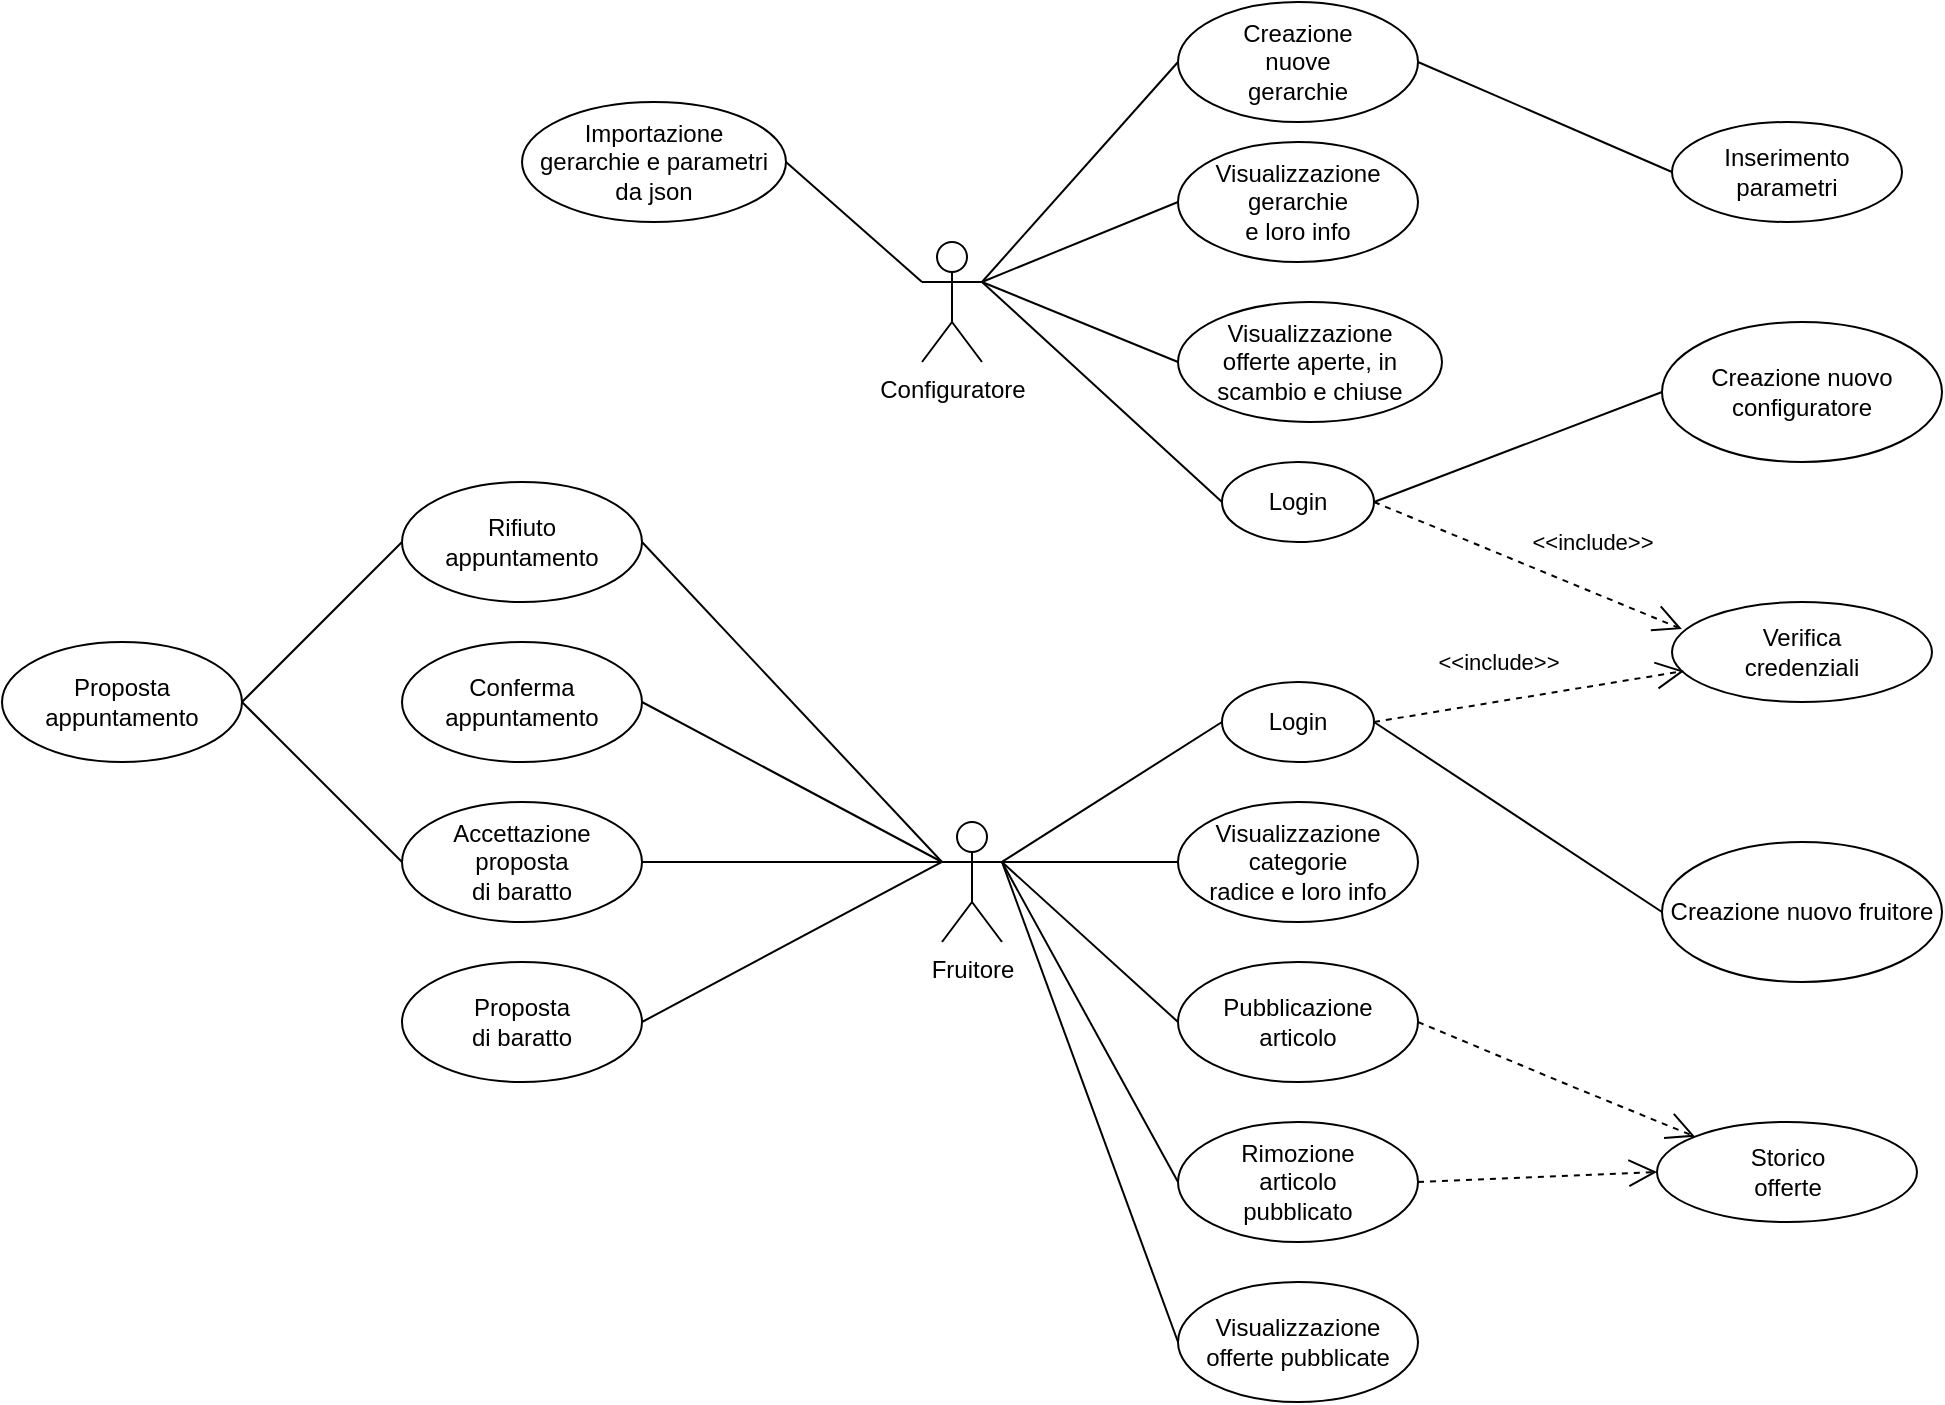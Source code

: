 <mxfile version="13.4.5" type="device"><diagram id="ZYAiFw1wwewdiPDMcUU2" name="Page-1"><mxGraphModel dx="2782" dy="958" grid="1" gridSize="10" guides="1" tooltips="1" connect="1" arrows="1" fold="1" page="1" pageScale="1" pageWidth="827" pageHeight="1169" math="0" shadow="0"><root><mxCell id="0"/><mxCell id="1" parent="0"/><mxCell id="TXBQm-DTmoamMWnY96F_-3" value="Login" style="ellipse;whiteSpace=wrap;html=1;" parent="1" vertex="1"><mxGeometry x="240" y="460" width="76" height="40" as="geometry"/></mxCell><mxCell id="TXBQm-DTmoamMWnY96F_-9" value="Fruitore" style="shape=umlActor;verticalLabelPosition=bottom;verticalAlign=top;html=1;outlineConnect=0;" parent="1" vertex="1"><mxGeometry x="100" y="530" width="30" height="60" as="geometry"/></mxCell><mxCell id="TXBQm-DTmoamMWnY96F_-10" value="" style="endArrow=none;html=1;exitX=1;exitY=0.333;exitDx=0;exitDy=0;exitPerimeter=0;entryX=0;entryY=0.5;entryDx=0;entryDy=0;" parent="1" source="TXBQm-DTmoamMWnY96F_-9" target="TXBQm-DTmoamMWnY96F_-3" edge="1"><mxGeometry width="50" height="50" relative="1" as="geometry"><mxPoint x="200" y="580" as="sourcePoint"/><mxPoint x="250" y="530" as="targetPoint"/></mxGeometry></mxCell><mxCell id="TXBQm-DTmoamMWnY96F_-13" value="Creazione nuovo fruitore" style="ellipse;whiteSpace=wrap;html=1;" parent="1" vertex="1"><mxGeometry x="460" y="540" width="140" height="70" as="geometry"/></mxCell><mxCell id="TXBQm-DTmoamMWnY96F_-14" value="" style="endArrow=none;html=1;entryX=0;entryY=0.5;entryDx=0;entryDy=0;exitX=1;exitY=0.5;exitDx=0;exitDy=0;" parent="1" source="TXBQm-DTmoamMWnY96F_-3" target="TXBQm-DTmoamMWnY96F_-13" edge="1"><mxGeometry width="50" height="50" relative="1" as="geometry"><mxPoint x="330" y="400" as="sourcePoint"/><mxPoint x="410" y="355" as="targetPoint"/></mxGeometry></mxCell><mxCell id="TXBQm-DTmoamMWnY96F_-16" value="Configuratore" style="shape=umlActor;verticalLabelPosition=bottom;verticalAlign=top;html=1;outlineConnect=0;" parent="1" vertex="1"><mxGeometry x="90" y="240" width="30" height="60" as="geometry"/></mxCell><mxCell id="TXBQm-DTmoamMWnY96F_-17" value="Login" style="ellipse;whiteSpace=wrap;html=1;" parent="1" vertex="1"><mxGeometry x="240" y="350" width="76" height="40" as="geometry"/></mxCell><mxCell id="TXBQm-DTmoamMWnY96F_-18" value="" style="endArrow=none;html=1;exitX=1;exitY=0.333;exitDx=0;exitDy=0;exitPerimeter=0;entryX=0;entryY=0.5;entryDx=0;entryDy=0;" parent="1" source="TXBQm-DTmoamMWnY96F_-16" target="TXBQm-DTmoamMWnY96F_-17" edge="1"><mxGeometry width="50" height="50" relative="1" as="geometry"><mxPoint x="200" y="380" as="sourcePoint"/><mxPoint x="250" y="330" as="targetPoint"/></mxGeometry></mxCell><mxCell id="TXBQm-DTmoamMWnY96F_-19" value="Creazione&lt;br&gt;nuove&lt;br&gt;gerarchie" style="ellipse;whiteSpace=wrap;html=1;" parent="1" vertex="1"><mxGeometry x="218" y="120" width="120" height="60" as="geometry"/></mxCell><mxCell id="TXBQm-DTmoamMWnY96F_-20" value="" style="endArrow=none;html=1;exitX=1;exitY=0.333;exitDx=0;exitDy=0;exitPerimeter=0;entryX=0;entryY=0.5;entryDx=0;entryDy=0;" parent="1" source="TXBQm-DTmoamMWnY96F_-16" target="TXBQm-DTmoamMWnY96F_-19" edge="1"><mxGeometry width="50" height="50" relative="1" as="geometry"><mxPoint x="150" y="430" as="sourcePoint"/><mxPoint x="200" y="380" as="targetPoint"/></mxGeometry></mxCell><mxCell id="TXBQm-DTmoamMWnY96F_-21" value="Visualizzazione&lt;br&gt;gerarchie&lt;br&gt;e loro info" style="ellipse;whiteSpace=wrap;html=1;" parent="1" vertex="1"><mxGeometry x="218" y="190" width="120" height="60" as="geometry"/></mxCell><mxCell id="TXBQm-DTmoamMWnY96F_-22" value="" style="endArrow=none;html=1;entryX=0;entryY=0.5;entryDx=0;entryDy=0;exitX=1;exitY=0.333;exitDx=0;exitDy=0;exitPerimeter=0;" parent="1" source="TXBQm-DTmoamMWnY96F_-16" target="TXBQm-DTmoamMWnY96F_-21" edge="1"><mxGeometry width="50" height="50" relative="1" as="geometry"><mxPoint x="120.0" y="220" as="sourcePoint"/><mxPoint x="70" y="370" as="targetPoint"/></mxGeometry></mxCell><mxCell id="TXBQm-DTmoamMWnY96F_-23" value="Creazione nuovo configuratore" style="ellipse;whiteSpace=wrap;html=1;" parent="1" vertex="1"><mxGeometry x="460" y="280" width="140" height="70" as="geometry"/></mxCell><mxCell id="TXBQm-DTmoamMWnY96F_-24" value="" style="endArrow=none;html=1;exitX=1;exitY=0.5;exitDx=0;exitDy=0;entryX=0;entryY=0.5;entryDx=0;entryDy=0;" parent="1" source="TXBQm-DTmoamMWnY96F_-17" target="TXBQm-DTmoamMWnY96F_-23" edge="1"><mxGeometry width="50" height="50" relative="1" as="geometry"><mxPoint x="370" y="340" as="sourcePoint"/><mxPoint x="420" y="290" as="targetPoint"/></mxGeometry></mxCell><mxCell id="TXBQm-DTmoamMWnY96F_-25" value="" style="endArrow=open;endSize=12;dashed=1;html=1;exitX=1;exitY=0.5;exitDx=0;exitDy=0;entryX=0.038;entryY=0.271;entryDx=0;entryDy=0;entryPerimeter=0;" parent="1" source="TXBQm-DTmoamMWnY96F_-17" target="TXBQm-DTmoamMWnY96F_-26" edge="1"><mxGeometry x="-0.025" y="13" width="160" relative="1" as="geometry"><mxPoint x="420" y="140" as="sourcePoint"/><mxPoint x="450" y="160" as="targetPoint"/><Array as="points"/><mxPoint as="offset"/></mxGeometry></mxCell><mxCell id="TXBQm-DTmoamMWnY96F_-26" value="Verifica&lt;br&gt;credenziali" style="ellipse;whiteSpace=wrap;html=1;" parent="1" vertex="1"><mxGeometry x="465" y="420" width="130" height="50" as="geometry"/></mxCell><mxCell id="TXBQm-DTmoamMWnY96F_-31" value="" style="endArrow=open;endSize=12;dashed=1;html=1;entryX=0.047;entryY=0.689;entryDx=0;entryDy=0;entryPerimeter=0;" parent="1" target="TXBQm-DTmoamMWnY96F_-26" edge="1"><mxGeometry x="-0.025" y="13" width="160" relative="1" as="geometry"><mxPoint x="316" y="480" as="sourcePoint"/><mxPoint x="468" y="420" as="targetPoint"/><Array as="points"/><mxPoint as="offset"/></mxGeometry></mxCell><mxCell id="TXBQm-DTmoamMWnY96F_-32" value="&lt;span style=&quot;font-size: 11px ; background-color: rgb(255 , 255 , 255)&quot;&gt;&amp;lt;&amp;lt;include&amp;gt;&amp;gt;&lt;/span&gt;" style="text;html=1;align=center;verticalAlign=middle;resizable=0;points=[];autosize=1;" parent="1" vertex="1"><mxGeometry x="385" y="380" width="80" height="20" as="geometry"/></mxCell><mxCell id="TXBQm-DTmoamMWnY96F_-33" value="&lt;span style=&quot;font-size: 11px ; background-color: rgb(255 , 255 , 255)&quot;&gt;&amp;lt;&amp;lt;include&amp;gt;&amp;gt;&lt;/span&gt;" style="text;html=1;align=center;verticalAlign=middle;resizable=0;points=[];autosize=1;" parent="1" vertex="1"><mxGeometry x="338" y="440" width="80" height="20" as="geometry"/></mxCell><mxCell id="TXBQm-DTmoamMWnY96F_-35" value="" style="endArrow=none;html=1;exitX=1;exitY=0.5;exitDx=0;exitDy=0;entryX=0;entryY=0.5;entryDx=0;entryDy=0;" parent="1" source="TXBQm-DTmoamMWnY96F_-19" target="TXBQm-DTmoamMWnY96F_-36" edge="1"><mxGeometry width="50" height="50" relative="1" as="geometry"><mxPoint x="400.0" y="205" as="sourcePoint"/><mxPoint x="450" y="150" as="targetPoint"/></mxGeometry></mxCell><mxCell id="TXBQm-DTmoamMWnY96F_-36" value="Inserimento&lt;br&gt;parametri" style="ellipse;whiteSpace=wrap;html=1;" parent="1" vertex="1"><mxGeometry x="465" y="180" width="115" height="50" as="geometry"/></mxCell><mxCell id="TXBQm-DTmoamMWnY96F_-37" value="Visualizzazione&lt;br&gt;categorie&lt;br&gt;radice e loro info" style="ellipse;whiteSpace=wrap;html=1;" parent="1" vertex="1"><mxGeometry x="218" y="520" width="120" height="60" as="geometry"/></mxCell><mxCell id="TXBQm-DTmoamMWnY96F_-38" value="" style="endArrow=none;html=1;exitX=1;exitY=0.333;exitDx=0;exitDy=0;exitPerimeter=0;entryX=0;entryY=0.5;entryDx=0;entryDy=0;" parent="1" source="TXBQm-DTmoamMWnY96F_-9" target="TXBQm-DTmoamMWnY96F_-37" edge="1"><mxGeometry width="50" height="50" relative="1" as="geometry"><mxPoint x="140" y="560.0" as="sourcePoint"/><mxPoint x="250.0" y="490.0" as="targetPoint"/></mxGeometry></mxCell><mxCell id="rmDwQHuQyseEJXxYwW5Y-1" value="Pubblicazione&lt;br&gt;articolo" style="ellipse;whiteSpace=wrap;html=1;" parent="1" vertex="1"><mxGeometry x="218" y="600" width="120" height="60" as="geometry"/></mxCell><mxCell id="rmDwQHuQyseEJXxYwW5Y-2" value="" style="endArrow=none;html=1;entryX=0;entryY=0.5;entryDx=0;entryDy=0;" parent="1" target="rmDwQHuQyseEJXxYwW5Y-1" edge="1"><mxGeometry width="50" height="50" relative="1" as="geometry"><mxPoint x="130" y="550" as="sourcePoint"/><mxPoint x="228" y="600" as="targetPoint"/></mxGeometry></mxCell><mxCell id="rmDwQHuQyseEJXxYwW5Y-3" value="Rimozione&lt;br&gt;articolo&lt;br&gt;pubblicato" style="ellipse;whiteSpace=wrap;html=1;" parent="1" vertex="1"><mxGeometry x="218" y="680" width="120" height="60" as="geometry"/></mxCell><mxCell id="rmDwQHuQyseEJXxYwW5Y-4" value="" style="endArrow=none;html=1;entryX=0;entryY=0.5;entryDx=0;entryDy=0;" parent="1" target="rmDwQHuQyseEJXxYwW5Y-3" edge="1"><mxGeometry width="50" height="50" relative="1" as="geometry"><mxPoint x="130" y="550" as="sourcePoint"/><mxPoint x="228" y="640" as="targetPoint"/></mxGeometry></mxCell><mxCell id="rmDwQHuQyseEJXxYwW5Y-5" value="Storico&lt;br&gt;offerte" style="ellipse;whiteSpace=wrap;html=1;" parent="1" vertex="1"><mxGeometry x="457.5" y="680" width="130" height="50" as="geometry"/></mxCell><mxCell id="rmDwQHuQyseEJXxYwW5Y-6" value="" style="endArrow=open;endSize=12;dashed=1;html=1;exitX=1;exitY=0.5;exitDx=0;exitDy=0;entryX=0;entryY=0;entryDx=0;entryDy=0;" parent="1" source="rmDwQHuQyseEJXxYwW5Y-1" target="rmDwQHuQyseEJXxYwW5Y-5" edge="1"><mxGeometry x="-0.025" y="13" width="160" relative="1" as="geometry"><mxPoint x="360" y="620" as="sourcePoint"/><mxPoint x="490" y="700" as="targetPoint"/><Array as="points"><mxPoint x="412" y="661"/></Array><mxPoint as="offset"/></mxGeometry></mxCell><mxCell id="rmDwQHuQyseEJXxYwW5Y-7" value="" style="endArrow=open;endSize=12;dashed=1;html=1;entryX=0;entryY=0.5;entryDx=0;entryDy=0;exitX=1;exitY=0.5;exitDx=0;exitDy=0;" parent="1" source="rmDwQHuQyseEJXxYwW5Y-3" target="rmDwQHuQyseEJXxYwW5Y-5" edge="1"><mxGeometry x="-0.025" y="13" width="160" relative="1" as="geometry"><mxPoint x="350" y="710" as="sourcePoint"/><mxPoint x="476.538" y="767.322" as="targetPoint"/><Array as="points"/><mxPoint as="offset"/></mxGeometry></mxCell><mxCell id="rmDwQHuQyseEJXxYwW5Y-8" value="Visualizzazione&lt;br&gt;offerte aperte, in&lt;br&gt;scambio e chiuse" style="ellipse;whiteSpace=wrap;html=1;" parent="1" vertex="1"><mxGeometry x="218" y="270" width="132" height="60" as="geometry"/></mxCell><mxCell id="rmDwQHuQyseEJXxYwW5Y-9" value="" style="endArrow=none;html=1;exitX=1;exitY=0.333;exitDx=0;exitDy=0;exitPerimeter=0;entryX=0;entryY=0.5;entryDx=0;entryDy=0;" parent="1" source="TXBQm-DTmoamMWnY96F_-16" target="rmDwQHuQyseEJXxYwW5Y-8" edge="1"><mxGeometry width="50" height="50" relative="1" as="geometry"><mxPoint x="40" y="450" as="sourcePoint"/><mxPoint x="90" y="400" as="targetPoint"/></mxGeometry></mxCell><mxCell id="rmDwQHuQyseEJXxYwW5Y-10" value="Visualizzazione&lt;br&gt;offerte pubblicate" style="ellipse;whiteSpace=wrap;html=1;" parent="1" vertex="1"><mxGeometry x="218" y="760" width="120" height="60" as="geometry"/></mxCell><mxCell id="rmDwQHuQyseEJXxYwW5Y-11" value="" style="endArrow=none;html=1;entryX=0;entryY=0.5;entryDx=0;entryDy=0;exitX=1;exitY=0.333;exitDx=0;exitDy=0;exitPerimeter=0;" parent="1" source="TXBQm-DTmoamMWnY96F_-9" target="rmDwQHuQyseEJXxYwW5Y-10" edge="1"><mxGeometry width="50" height="50" relative="1" as="geometry"><mxPoint x="30" y="780" as="sourcePoint"/><mxPoint x="90" y="730" as="targetPoint"/></mxGeometry></mxCell><mxCell id="NVq0AZwVWFzF-9qq00kH-1" value="Proposta&lt;br&gt;di baratto" style="ellipse;whiteSpace=wrap;html=1;" parent="1" vertex="1"><mxGeometry x="-170" y="600" width="120" height="60" as="geometry"/></mxCell><mxCell id="NVq0AZwVWFzF-9qq00kH-2" value="Accettazione&lt;br&gt;proposta&lt;br&gt;di baratto" style="ellipse;whiteSpace=wrap;html=1;" parent="1" vertex="1"><mxGeometry x="-170" y="520" width="120" height="60" as="geometry"/></mxCell><mxCell id="NVq0AZwVWFzF-9qq00kH-3" value="" style="endArrow=none;html=1;exitX=0;exitY=0.333;exitDx=0;exitDy=0;exitPerimeter=0;entryX=1;entryY=0.5;entryDx=0;entryDy=0;" parent="1" source="TXBQm-DTmoamMWnY96F_-9" target="NVq0AZwVWFzF-9qq00kH-1" edge="1"><mxGeometry width="50" height="50" relative="1" as="geometry"><mxPoint x="42" y="560" as="sourcePoint"/><mxPoint x="-50" y="707" as="targetPoint"/></mxGeometry></mxCell><mxCell id="NVq0AZwVWFzF-9qq00kH-4" value="" style="endArrow=none;html=1;exitX=0;exitY=0.333;exitDx=0;exitDy=0;exitPerimeter=0;entryX=1;entryY=0.5;entryDx=0;entryDy=0;" parent="1" source="TXBQm-DTmoamMWnY96F_-9" target="NVq0AZwVWFzF-9qq00kH-2" edge="1"><mxGeometry width="50" height="50" relative="1" as="geometry"><mxPoint x="110" y="560" as="sourcePoint"/><mxPoint x="-30" y="715" as="targetPoint"/></mxGeometry></mxCell><mxCell id="NVq0AZwVWFzF-9qq00kH-5" value="Proposta&lt;br&gt;appuntamento" style="ellipse;whiteSpace=wrap;html=1;" parent="1" vertex="1"><mxGeometry x="-370" y="440" width="120" height="60" as="geometry"/></mxCell><mxCell id="NVq0AZwVWFzF-9qq00kH-6" value="" style="endArrow=none;html=1;entryX=1;entryY=0.5;entryDx=0;entryDy=0;" parent="1" target="NVq0AZwVWFzF-9qq00kH-8" edge="1"><mxGeometry width="50" height="50" relative="1" as="geometry"><mxPoint x="100" y="550" as="sourcePoint"/><mxPoint x="-50" y="470" as="targetPoint"/></mxGeometry></mxCell><mxCell id="NVq0AZwVWFzF-9qq00kH-7" value="" style="endArrow=none;html=1;exitX=1;exitY=0.5;exitDx=0;exitDy=0;entryX=0;entryY=0.5;entryDx=0;entryDy=0;" parent="1" source="NVq0AZwVWFzF-9qq00kH-5" target="NVq0AZwVWFzF-9qq00kH-2" edge="1"><mxGeometry width="50" height="50" relative="1" as="geometry"><mxPoint x="-190" y="540" as="sourcePoint"/><mxPoint x="-140" y="490" as="targetPoint"/></mxGeometry></mxCell><mxCell id="NVq0AZwVWFzF-9qq00kH-8" value="Conferma&lt;br&gt;appuntamento" style="ellipse;whiteSpace=wrap;html=1;" parent="1" vertex="1"><mxGeometry x="-170" y="440" width="120" height="60" as="geometry"/></mxCell><mxCell id="NVq0AZwVWFzF-9qq00kH-9" value="" style="endArrow=none;html=1;entryX=1;entryY=0.5;entryDx=0;entryDy=0;exitX=0;exitY=0.333;exitDx=0;exitDy=0;exitPerimeter=0;" parent="1" source="TXBQm-DTmoamMWnY96F_-9" target="NVq0AZwVWFzF-9qq00kH-10" edge="1"><mxGeometry width="50" height="50" relative="1" as="geometry"><mxPoint x="100" y="510" as="sourcePoint"/><mxPoint x="-50" y="410" as="targetPoint"/></mxGeometry></mxCell><mxCell id="NVq0AZwVWFzF-9qq00kH-10" value="Rifiuto&lt;br&gt;appuntamento" style="ellipse;whiteSpace=wrap;html=1;" parent="1" vertex="1"><mxGeometry x="-170" y="360" width="120" height="60" as="geometry"/></mxCell><mxCell id="NVq0AZwVWFzF-9qq00kH-11" value="" style="endArrow=none;html=1;exitX=1;exitY=0.5;exitDx=0;exitDy=0;entryX=0;entryY=0.5;entryDx=0;entryDy=0;" parent="1" source="NVq0AZwVWFzF-9qq00kH-5" target="NVq0AZwVWFzF-9qq00kH-10" edge="1"><mxGeometry width="50" height="50" relative="1" as="geometry"><mxPoint x="-300" y="430" as="sourcePoint"/><mxPoint x="-250" y="380" as="targetPoint"/></mxGeometry></mxCell><mxCell id="aEmp67wWcfjd4FrOnPS8-1" value="Importazione&lt;br&gt;gerarchie e parametri&lt;br&gt;da json" style="ellipse;whiteSpace=wrap;html=1;" vertex="1" parent="1"><mxGeometry x="-110" y="170" width="132" height="60" as="geometry"/></mxCell><mxCell id="aEmp67wWcfjd4FrOnPS8-2" value="" style="endArrow=none;html=1;exitX=0;exitY=0.333;exitDx=0;exitDy=0;exitPerimeter=0;entryX=1;entryY=0.5;entryDx=0;entryDy=0;" edge="1" parent="1" source="TXBQm-DTmoamMWnY96F_-16" target="aEmp67wWcfjd4FrOnPS8-1"><mxGeometry width="50" height="50" relative="1" as="geometry"><mxPoint x="-39" y="264" as="sourcePoint"/><mxPoint x="-30" y="190" as="targetPoint"/></mxGeometry></mxCell></root></mxGraphModel></diagram></mxfile>